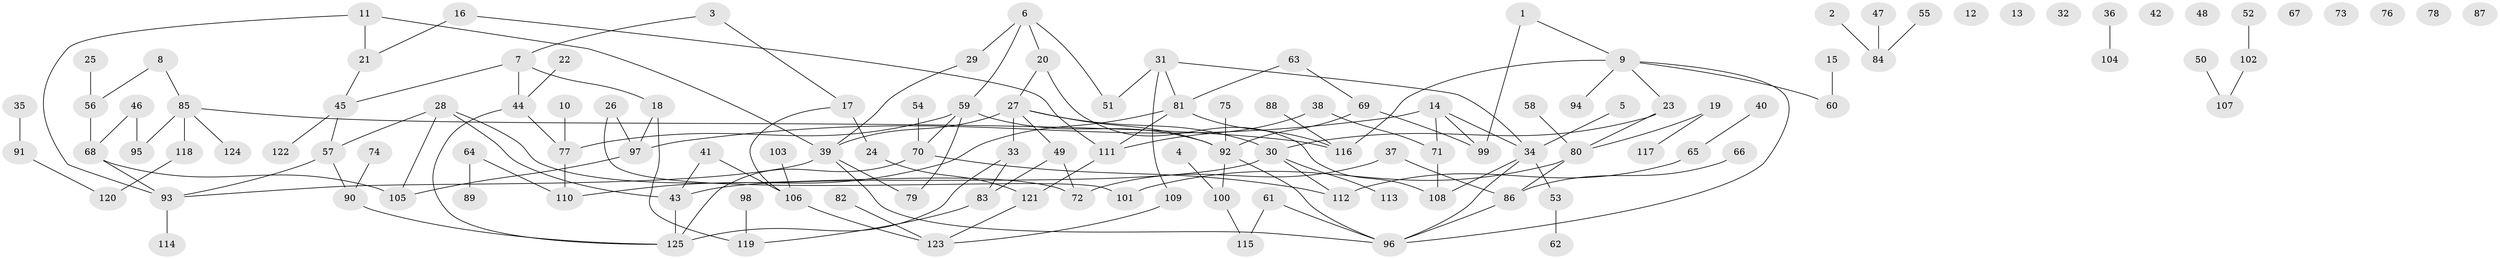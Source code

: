 // coarse degree distribution, {6: 0.033707865168539325, 2: 0.15730337078651685, 3: 0.16853932584269662, 1: 0.2808988764044944, 5: 0.0898876404494382, 4: 0.07865168539325842, 0: 0.12359550561797752, 7: 0.056179775280898875, 9: 0.011235955056179775}
// Generated by graph-tools (version 1.1) at 2025/41/03/06/25 10:41:19]
// undirected, 125 vertices, 151 edges
graph export_dot {
graph [start="1"]
  node [color=gray90,style=filled];
  1;
  2;
  3;
  4;
  5;
  6;
  7;
  8;
  9;
  10;
  11;
  12;
  13;
  14;
  15;
  16;
  17;
  18;
  19;
  20;
  21;
  22;
  23;
  24;
  25;
  26;
  27;
  28;
  29;
  30;
  31;
  32;
  33;
  34;
  35;
  36;
  37;
  38;
  39;
  40;
  41;
  42;
  43;
  44;
  45;
  46;
  47;
  48;
  49;
  50;
  51;
  52;
  53;
  54;
  55;
  56;
  57;
  58;
  59;
  60;
  61;
  62;
  63;
  64;
  65;
  66;
  67;
  68;
  69;
  70;
  71;
  72;
  73;
  74;
  75;
  76;
  77;
  78;
  79;
  80;
  81;
  82;
  83;
  84;
  85;
  86;
  87;
  88;
  89;
  90;
  91;
  92;
  93;
  94;
  95;
  96;
  97;
  98;
  99;
  100;
  101;
  102;
  103;
  104;
  105;
  106;
  107;
  108;
  109;
  110;
  111;
  112;
  113;
  114;
  115;
  116;
  117;
  118;
  119;
  120;
  121;
  122;
  123;
  124;
  125;
  1 -- 9;
  1 -- 99;
  2 -- 84;
  3 -- 7;
  3 -- 17;
  4 -- 100;
  5 -- 34;
  6 -- 20;
  6 -- 29;
  6 -- 51;
  6 -- 59;
  7 -- 18;
  7 -- 44;
  7 -- 45;
  8 -- 56;
  8 -- 85;
  9 -- 23;
  9 -- 60;
  9 -- 94;
  9 -- 96;
  9 -- 116;
  10 -- 77;
  11 -- 21;
  11 -- 39;
  11 -- 93;
  14 -- 34;
  14 -- 71;
  14 -- 97;
  14 -- 99;
  15 -- 60;
  16 -- 21;
  16 -- 111;
  17 -- 24;
  17 -- 106;
  18 -- 97;
  18 -- 119;
  19 -- 80;
  19 -- 117;
  20 -- 27;
  20 -- 108;
  21 -- 45;
  22 -- 44;
  23 -- 30;
  23 -- 80;
  24 -- 121;
  25 -- 56;
  26 -- 97;
  26 -- 101;
  27 -- 30;
  27 -- 33;
  27 -- 39;
  27 -- 49;
  27 -- 92;
  28 -- 43;
  28 -- 57;
  28 -- 72;
  28 -- 105;
  29 -- 39;
  30 -- 43;
  30 -- 112;
  30 -- 113;
  31 -- 34;
  31 -- 51;
  31 -- 81;
  31 -- 109;
  33 -- 83;
  33 -- 125;
  34 -- 53;
  34 -- 96;
  34 -- 108;
  35 -- 91;
  36 -- 104;
  37 -- 72;
  37 -- 86;
  38 -- 71;
  38 -- 111;
  39 -- 79;
  39 -- 93;
  39 -- 96;
  40 -- 65;
  41 -- 43;
  41 -- 106;
  43 -- 125;
  44 -- 77;
  44 -- 125;
  45 -- 57;
  45 -- 122;
  46 -- 68;
  46 -- 95;
  47 -- 84;
  49 -- 72;
  49 -- 83;
  50 -- 107;
  52 -- 102;
  53 -- 62;
  54 -- 70;
  55 -- 84;
  56 -- 68;
  57 -- 90;
  57 -- 93;
  58 -- 80;
  59 -- 70;
  59 -- 77;
  59 -- 79;
  59 -- 92;
  61 -- 96;
  61 -- 115;
  63 -- 69;
  63 -- 81;
  64 -- 89;
  64 -- 110;
  65 -- 112;
  66 -- 86;
  68 -- 93;
  68 -- 105;
  69 -- 92;
  69 -- 99;
  70 -- 112;
  70 -- 125;
  71 -- 108;
  74 -- 90;
  75 -- 92;
  77 -- 110;
  80 -- 86;
  80 -- 101;
  81 -- 110;
  81 -- 111;
  81 -- 116;
  82 -- 123;
  83 -- 119;
  85 -- 95;
  85 -- 116;
  85 -- 118;
  85 -- 124;
  86 -- 96;
  88 -- 116;
  90 -- 125;
  91 -- 120;
  92 -- 96;
  92 -- 100;
  93 -- 114;
  97 -- 105;
  98 -- 119;
  100 -- 115;
  102 -- 107;
  103 -- 106;
  106 -- 123;
  109 -- 123;
  111 -- 121;
  118 -- 120;
  121 -- 123;
}
